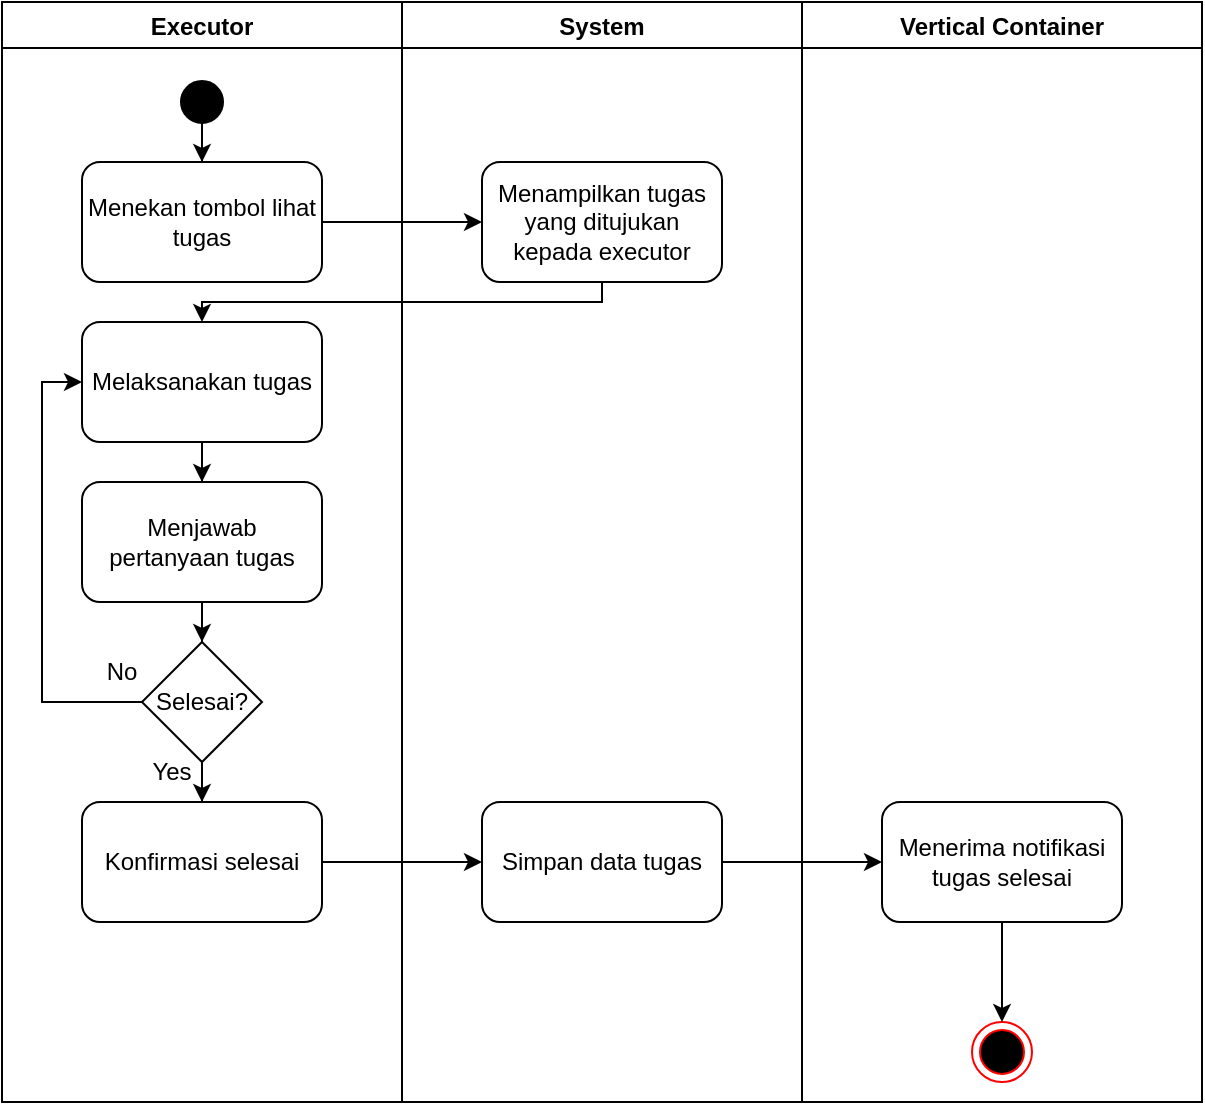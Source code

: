 <mxfile version="20.3.0" type="device"><diagram id="tLkErxhqo-Gm0nTNZSyH" name="Page-1"><mxGraphModel dx="1038" dy="579" grid="1" gridSize="10" guides="1" tooltips="1" connect="1" arrows="1" fold="1" page="1" pageScale="1" pageWidth="850" pageHeight="1100" math="0" shadow="0"><root><mxCell id="0"/><mxCell id="1" parent="0"/><mxCell id="eka1vw1ahesaz8Ar7hlu-1" value="Executor" style="swimlane;" vertex="1" parent="1"><mxGeometry x="200" y="80" width="200" height="550" as="geometry"/></mxCell><mxCell id="eka1vw1ahesaz8Ar7hlu-13" style="edgeStyle=orthogonalEdgeStyle;rounded=0;orthogonalLoop=1;jettySize=auto;html=1;" edge="1" parent="eka1vw1ahesaz8Ar7hlu-1" source="eka1vw1ahesaz8Ar7hlu-7" target="eka1vw1ahesaz8Ar7hlu-8"><mxGeometry relative="1" as="geometry"/></mxCell><mxCell id="eka1vw1ahesaz8Ar7hlu-7" value="" style="strokeWidth=2;html=1;shape=mxgraph.flowchart.start_2;whiteSpace=wrap;fillColor=#000000;container=0;" vertex="1" parent="eka1vw1ahesaz8Ar7hlu-1"><mxGeometry x="90" y="40" width="20" height="20" as="geometry"/></mxCell><mxCell id="eka1vw1ahesaz8Ar7hlu-8" value="Menekan tombol lihat tugas" style="rounded=1;whiteSpace=wrap;html=1;" vertex="1" parent="eka1vw1ahesaz8Ar7hlu-1"><mxGeometry x="40" y="80" width="120" height="60" as="geometry"/></mxCell><mxCell id="eka1vw1ahesaz8Ar7hlu-15" style="edgeStyle=orthogonalEdgeStyle;rounded=0;orthogonalLoop=1;jettySize=auto;html=1;entryX=0.5;entryY=0;entryDx=0;entryDy=0;" edge="1" parent="eka1vw1ahesaz8Ar7hlu-1" source="eka1vw1ahesaz8Ar7hlu-11" target="eka1vw1ahesaz8Ar7hlu-14"><mxGeometry relative="1" as="geometry"/></mxCell><mxCell id="eka1vw1ahesaz8Ar7hlu-11" value="Melaksanakan tugas" style="whiteSpace=wrap;html=1;rounded=1;" vertex="1" parent="eka1vw1ahesaz8Ar7hlu-1"><mxGeometry x="40" y="160" width="120" height="60" as="geometry"/></mxCell><mxCell id="eka1vw1ahesaz8Ar7hlu-19" style="edgeStyle=orthogonalEdgeStyle;rounded=0;orthogonalLoop=1;jettySize=auto;html=1;entryX=0.5;entryY=0;entryDx=0;entryDy=0;" edge="1" parent="eka1vw1ahesaz8Ar7hlu-1" source="eka1vw1ahesaz8Ar7hlu-14" target="eka1vw1ahesaz8Ar7hlu-18"><mxGeometry relative="1" as="geometry"/></mxCell><mxCell id="eka1vw1ahesaz8Ar7hlu-14" value="Menjawab pertanyaan tugas" style="whiteSpace=wrap;html=1;rounded=1;" vertex="1" parent="eka1vw1ahesaz8Ar7hlu-1"><mxGeometry x="40" y="240" width="120" height="60" as="geometry"/></mxCell><mxCell id="eka1vw1ahesaz8Ar7hlu-21" style="edgeStyle=orthogonalEdgeStyle;rounded=0;orthogonalLoop=1;jettySize=auto;html=1;entryX=0;entryY=0.5;entryDx=0;entryDy=0;" edge="1" parent="eka1vw1ahesaz8Ar7hlu-1" source="eka1vw1ahesaz8Ar7hlu-18" target="eka1vw1ahesaz8Ar7hlu-11"><mxGeometry relative="1" as="geometry"><Array as="points"><mxPoint x="20" y="350"/><mxPoint x="20" y="190"/></Array></mxGeometry></mxCell><mxCell id="eka1vw1ahesaz8Ar7hlu-24" value="" style="edgeStyle=orthogonalEdgeStyle;rounded=0;orthogonalLoop=1;jettySize=auto;html=1;" edge="1" parent="eka1vw1ahesaz8Ar7hlu-1" source="eka1vw1ahesaz8Ar7hlu-18" target="eka1vw1ahesaz8Ar7hlu-23"><mxGeometry relative="1" as="geometry"/></mxCell><mxCell id="eka1vw1ahesaz8Ar7hlu-18" value="Selesai?" style="rhombus;whiteSpace=wrap;html=1;" vertex="1" parent="eka1vw1ahesaz8Ar7hlu-1"><mxGeometry x="70" y="320" width="60" height="60" as="geometry"/></mxCell><mxCell id="eka1vw1ahesaz8Ar7hlu-20" value="No" style="text;html=1;strokeColor=none;fillColor=none;align=center;verticalAlign=middle;whiteSpace=wrap;rounded=0;" vertex="1" parent="eka1vw1ahesaz8Ar7hlu-1"><mxGeometry x="30" y="320" width="60" height="30" as="geometry"/></mxCell><mxCell id="eka1vw1ahesaz8Ar7hlu-23" value="Konfirmasi selesai" style="rounded=1;whiteSpace=wrap;html=1;" vertex="1" parent="eka1vw1ahesaz8Ar7hlu-1"><mxGeometry x="40" y="400" width="120" height="60" as="geometry"/></mxCell><mxCell id="eka1vw1ahesaz8Ar7hlu-25" value="Yes" style="text;html=1;strokeColor=none;fillColor=none;align=center;verticalAlign=middle;whiteSpace=wrap;rounded=0;" vertex="1" parent="eka1vw1ahesaz8Ar7hlu-1"><mxGeometry x="55" y="370" width="60" height="30" as="geometry"/></mxCell><mxCell id="eka1vw1ahesaz8Ar7hlu-5" value="System" style="swimlane;" vertex="1" parent="1"><mxGeometry x="400" y="80" width="200" height="550" as="geometry"/></mxCell><mxCell id="eka1vw1ahesaz8Ar7hlu-9" value="Menampilkan tugas yang ditujukan kepada executor" style="whiteSpace=wrap;html=1;rounded=1;" vertex="1" parent="eka1vw1ahesaz8Ar7hlu-5"><mxGeometry x="40" y="80" width="120" height="60" as="geometry"/></mxCell><mxCell id="eka1vw1ahesaz8Ar7hlu-26" value="Simpan data tugas" style="whiteSpace=wrap;html=1;rounded=1;" vertex="1" parent="eka1vw1ahesaz8Ar7hlu-5"><mxGeometry x="40" y="400" width="120" height="60" as="geometry"/></mxCell><mxCell id="eka1vw1ahesaz8Ar7hlu-10" value="" style="edgeStyle=orthogonalEdgeStyle;rounded=0;orthogonalLoop=1;jettySize=auto;html=1;" edge="1" parent="1" source="eka1vw1ahesaz8Ar7hlu-8" target="eka1vw1ahesaz8Ar7hlu-9"><mxGeometry relative="1" as="geometry"/></mxCell><mxCell id="eka1vw1ahesaz8Ar7hlu-12" value="" style="edgeStyle=orthogonalEdgeStyle;rounded=0;orthogonalLoop=1;jettySize=auto;html=1;" edge="1" parent="1" source="eka1vw1ahesaz8Ar7hlu-9" target="eka1vw1ahesaz8Ar7hlu-11"><mxGeometry relative="1" as="geometry"><Array as="points"><mxPoint x="500" y="230"/><mxPoint x="300" y="230"/></Array></mxGeometry></mxCell><mxCell id="eka1vw1ahesaz8Ar7hlu-27" value="" style="edgeStyle=orthogonalEdgeStyle;rounded=0;orthogonalLoop=1;jettySize=auto;html=1;" edge="1" parent="1" source="eka1vw1ahesaz8Ar7hlu-23" target="eka1vw1ahesaz8Ar7hlu-26"><mxGeometry relative="1" as="geometry"/></mxCell><mxCell id="eka1vw1ahesaz8Ar7hlu-32" value="Vertical Container" style="swimlane;" vertex="1" parent="1"><mxGeometry x="600" y="80" width="200" height="550" as="geometry"/></mxCell><mxCell id="eka1vw1ahesaz8Ar7hlu-6" value="" style="ellipse;html=1;shape=endState;fillColor=#000000;strokeColor=#ff0000;" vertex="1" parent="eka1vw1ahesaz8Ar7hlu-32"><mxGeometry x="85" y="510" width="30" height="30" as="geometry"/></mxCell><mxCell id="eka1vw1ahesaz8Ar7hlu-36" style="edgeStyle=orthogonalEdgeStyle;rounded=0;orthogonalLoop=1;jettySize=auto;html=1;entryX=0.5;entryY=0;entryDx=0;entryDy=0;" edge="1" parent="eka1vw1ahesaz8Ar7hlu-32" source="eka1vw1ahesaz8Ar7hlu-34" target="eka1vw1ahesaz8Ar7hlu-6"><mxGeometry relative="1" as="geometry"/></mxCell><mxCell id="eka1vw1ahesaz8Ar7hlu-34" value="Menerima notifikasi tugas selesai" style="whiteSpace=wrap;html=1;rounded=1;" vertex="1" parent="eka1vw1ahesaz8Ar7hlu-32"><mxGeometry x="40" y="400" width="120" height="60" as="geometry"/></mxCell><mxCell id="eka1vw1ahesaz8Ar7hlu-35" value="" style="edgeStyle=orthogonalEdgeStyle;rounded=0;orthogonalLoop=1;jettySize=auto;html=1;" edge="1" parent="1" source="eka1vw1ahesaz8Ar7hlu-26" target="eka1vw1ahesaz8Ar7hlu-34"><mxGeometry relative="1" as="geometry"/></mxCell></root></mxGraphModel></diagram></mxfile>